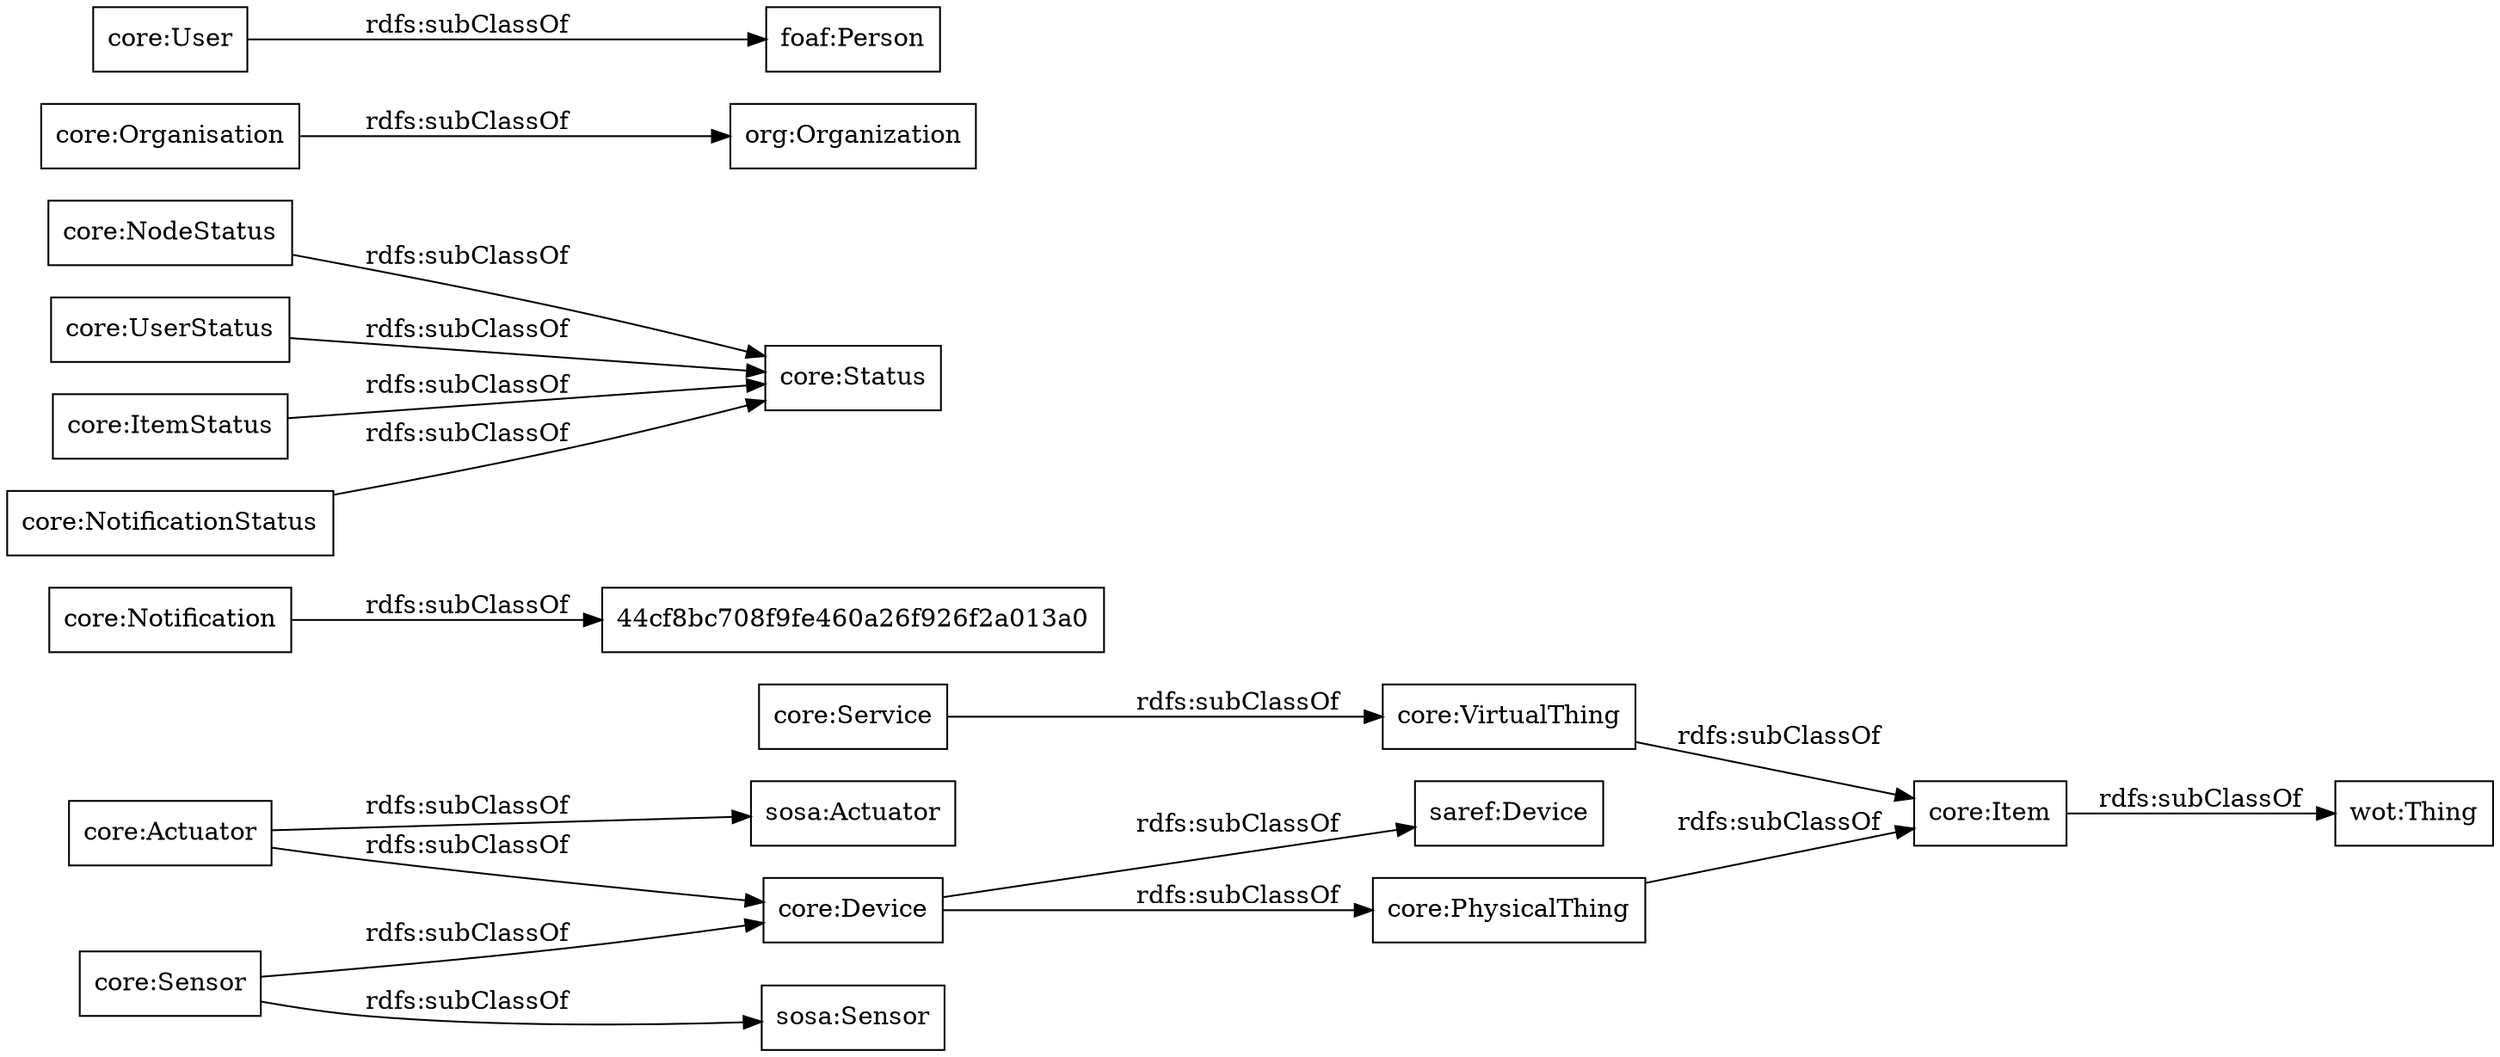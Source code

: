 digraph ar2dtool_diagram { 
rankdir=LR;
size="1000"
node [shape = rectangle, color="black"]; "core:Service" "core:Notification" "core:NodeStatus" "core:VirtualThing" "core:UserStatus" "org:Organization" "core:User" "core:Item" "core:ItemStatus" "44cf8bc708f9fe460a26f926f2a013a0" "sosa:Actuator" "core:Actuator" "core:Organisation" "core:NotificationStatus" "foaf:Person" "saref:Device" "core:PhysicalThing" "sosa:Sensor" "wot:Thing" "core:Status" "core:Device" "core:Sensor" ; /*classes style*/
	"core:UserStatus" -> "core:Status" [ label = "rdfs:subClassOf" ];
	"core:Item" -> "wot:Thing" [ label = "rdfs:subClassOf" ];
	"core:VirtualThing" -> "core:Item" [ label = "rdfs:subClassOf" ];
	"core:Notification" -> "44cf8bc708f9fe460a26f926f2a013a0" [ label = "rdfs:subClassOf" ];
	"core:PhysicalThing" -> "core:Item" [ label = "rdfs:subClassOf" ];
	"core:Sensor" -> "core:Device" [ label = "rdfs:subClassOf" ];
	"core:Sensor" -> "sosa:Sensor" [ label = "rdfs:subClassOf" ];
	"core:NodeStatus" -> "core:Status" [ label = "rdfs:subClassOf" ];
	"core:User" -> "foaf:Person" [ label = "rdfs:subClassOf" ];
	"core:Actuator" -> "core:Device" [ label = "rdfs:subClassOf" ];
	"core:Actuator" -> "sosa:Actuator" [ label = "rdfs:subClassOf" ];
	"core:ItemStatus" -> "core:Status" [ label = "rdfs:subClassOf" ];
	"core:Device" -> "saref:Device" [ label = "rdfs:subClassOf" ];
	"core:Device" -> "core:PhysicalThing" [ label = "rdfs:subClassOf" ];
	"core:Service" -> "core:VirtualThing" [ label = "rdfs:subClassOf" ];
	"core:NotificationStatus" -> "core:Status" [ label = "rdfs:subClassOf" ];
	"core:Organisation" -> "org:Organization" [ label = "rdfs:subClassOf" ];

}
